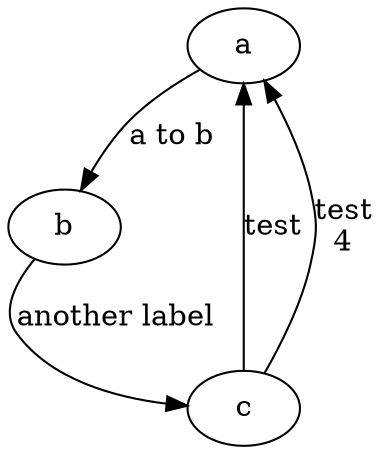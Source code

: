 digraph G {
 a -> b [ label="a to b" ];
 b -> c [ label="another label"];
 c -> a [ label="test"];
 c -> a [ label="test\n4"];
}
